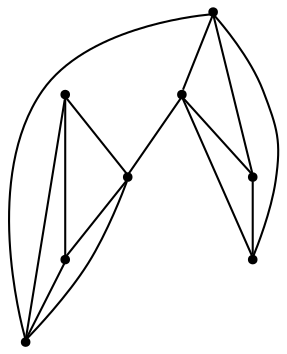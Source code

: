 graph {
  node [shape=point,comment="{\"directed\":false,\"doi\":\"10.1007/978-3-030-04414-5_36\",\"figure\":\"7 (1)\"}"]

  v0 [pos="1510.3186496528929,356.89210435890516"]
  v1 [pos="1422.8047082656467,269.37923948703474"]
  v2 [pos="1475.313162121779,321.88711340502556"]
  v3 [pos="1475.313162121779,391.8932880029368"]
  v4 [pos="1440.3086602111398,356.89210435890516"]
  v5 [pos="1387.7992207345333,304.38041915683897"]
  v6 [pos="1387.7992207345333,234.37424455892767"]
  v7 [pos="1352.794718823894,269.37923948703474"]

  v0 -- v2 [id="-1",pos="1510.3186496528929,356.89210435890516 1510.319667067576,321.8869862297488 1510.319667067576,321.8869862297488 1510.319667067576,321.8869862297488 1475.313162121779,321.88711340502556 1475.313162121779,321.88711340502556 1475.313162121779,321.88711340502556"]
  v5 -- v7 [id="-2",pos="1387.7992207345333,304.38041915683897 1352.7946234412675,304.38041915683897 1352.7946234412675,304.38041915683897 1352.7946234412675,304.38041915683897 1352.794718823894,269.37923948703474 1352.794718823894,269.37923948703474 1352.794718823894,269.37923948703474"]
  v7 -- v6 [id="-3",pos="1352.794718823894,269.37923948703474 1352.7946234412675,234.37011136243302 1352.7946234412675,234.37011136243302 1352.7946234412675,234.37011136243302 1387.7992207345333,234.37424455892767 1387.7992207345333,234.37424455892767 1387.7992207345333,234.37424455892767"]
  v7 -- v1 [id="-4",pos="1352.794718823894,269.37923948703474 1422.8047082656467,269.37923948703474 1422.8047082656467,269.37923948703474 1422.8047082656467,269.37923948703474"]
  v6 -- v1 [id="-5",pos="1387.7992207345333,234.37424455892767 1422.80572568033,234.37011136243302 1422.80572568033,234.37011136243302 1422.80572568033,234.37011136243302 1422.8047082656467,269.37923948703474 1422.8047082656467,269.37923948703474 1422.8047082656467,269.37923948703474"]
  v5 -- v4 [id="-6",pos="1387.7992207345333,304.38041915683897 1387.8001745607987,356.89210833313257 1387.8001745607987,356.89210833313257 1387.8001745607987,356.89210833313257 1440.3086602111398,356.89210435890516 1440.3086602111398,356.89210435890516 1440.3086602111398,356.89210435890516"]
  v1 -- v5 [id="-7",pos="1422.8047082656467,269.37923948703474 1422.80572568033,304.38041915683897 1422.80572568033,304.38041915683897 1422.80572568033,304.38041915683897 1387.7992207345333,304.38041915683897 1387.7992207345333,304.38041915683897 1387.7992207345333,304.38041915683897"]
  v3 -- v4 [id="-8",pos="1475.313162121779,391.8932880029368 1440.3085648285135,391.8972622303355 1440.3085648285135,391.8972622303355 1440.3085648285135,391.8972622303355 1440.3086602111398,356.89210435890516 1440.3086602111398,356.89210435890516 1440.3086602111398,356.89210435890516"]
  v4 -- v2 [id="-9",pos="1440.3086602111398,356.89210435890516 1440.3085648285135,321.8869862297488 1440.3085648285135,321.8869862297488 1440.3085648285135,321.8869862297488 1475.313162121779,321.88711340502556 1475.313162121779,321.88711340502556 1475.313162121779,321.88711340502556"]
  v4 -- v0 [id="-10",pos="1440.3086602111398,356.89210435890516 1510.3186496528929,356.89210435890516 1510.3186496528929,356.89210435890516 1510.3186496528929,356.89210435890516"]
  v5 -- v6 [id="-11",pos="1387.7992207345333,304.38041915683897 1387.7992207345333,234.37424455892767 1387.7992207345333,234.37424455892767 1387.7992207345333,234.37424455892767"]
  v3 -- v0 [id="-12",pos="1475.313162121779,391.8932880029368 1510.319667067576,391.8972622303355 1510.319667067576,391.8972622303355 1510.319667067576,391.8972622303355 1510.3186496528929,356.89210435890516 1510.3186496528929,356.89210435890516 1510.3186496528929,356.89210435890516"]
  v3 -- v2 [id="-13",pos="1475.313162121779,391.8932880029368 1475.313162121779,321.88711340502556 1475.313162121779,321.88711340502556 1475.313162121779,321.88711340502556"]
  v1 -- v2 [id="-14",pos="1422.8047082656467,269.37923948703474 1475.3141159480447,269.37923948703474 1475.3141159480447,269.37923948703474 1475.3141159480447,269.37923948703474 1475.313162121779,321.88711340502556 1475.313162121779,321.88711340502556 1475.313162121779,321.88711340502556"]
}